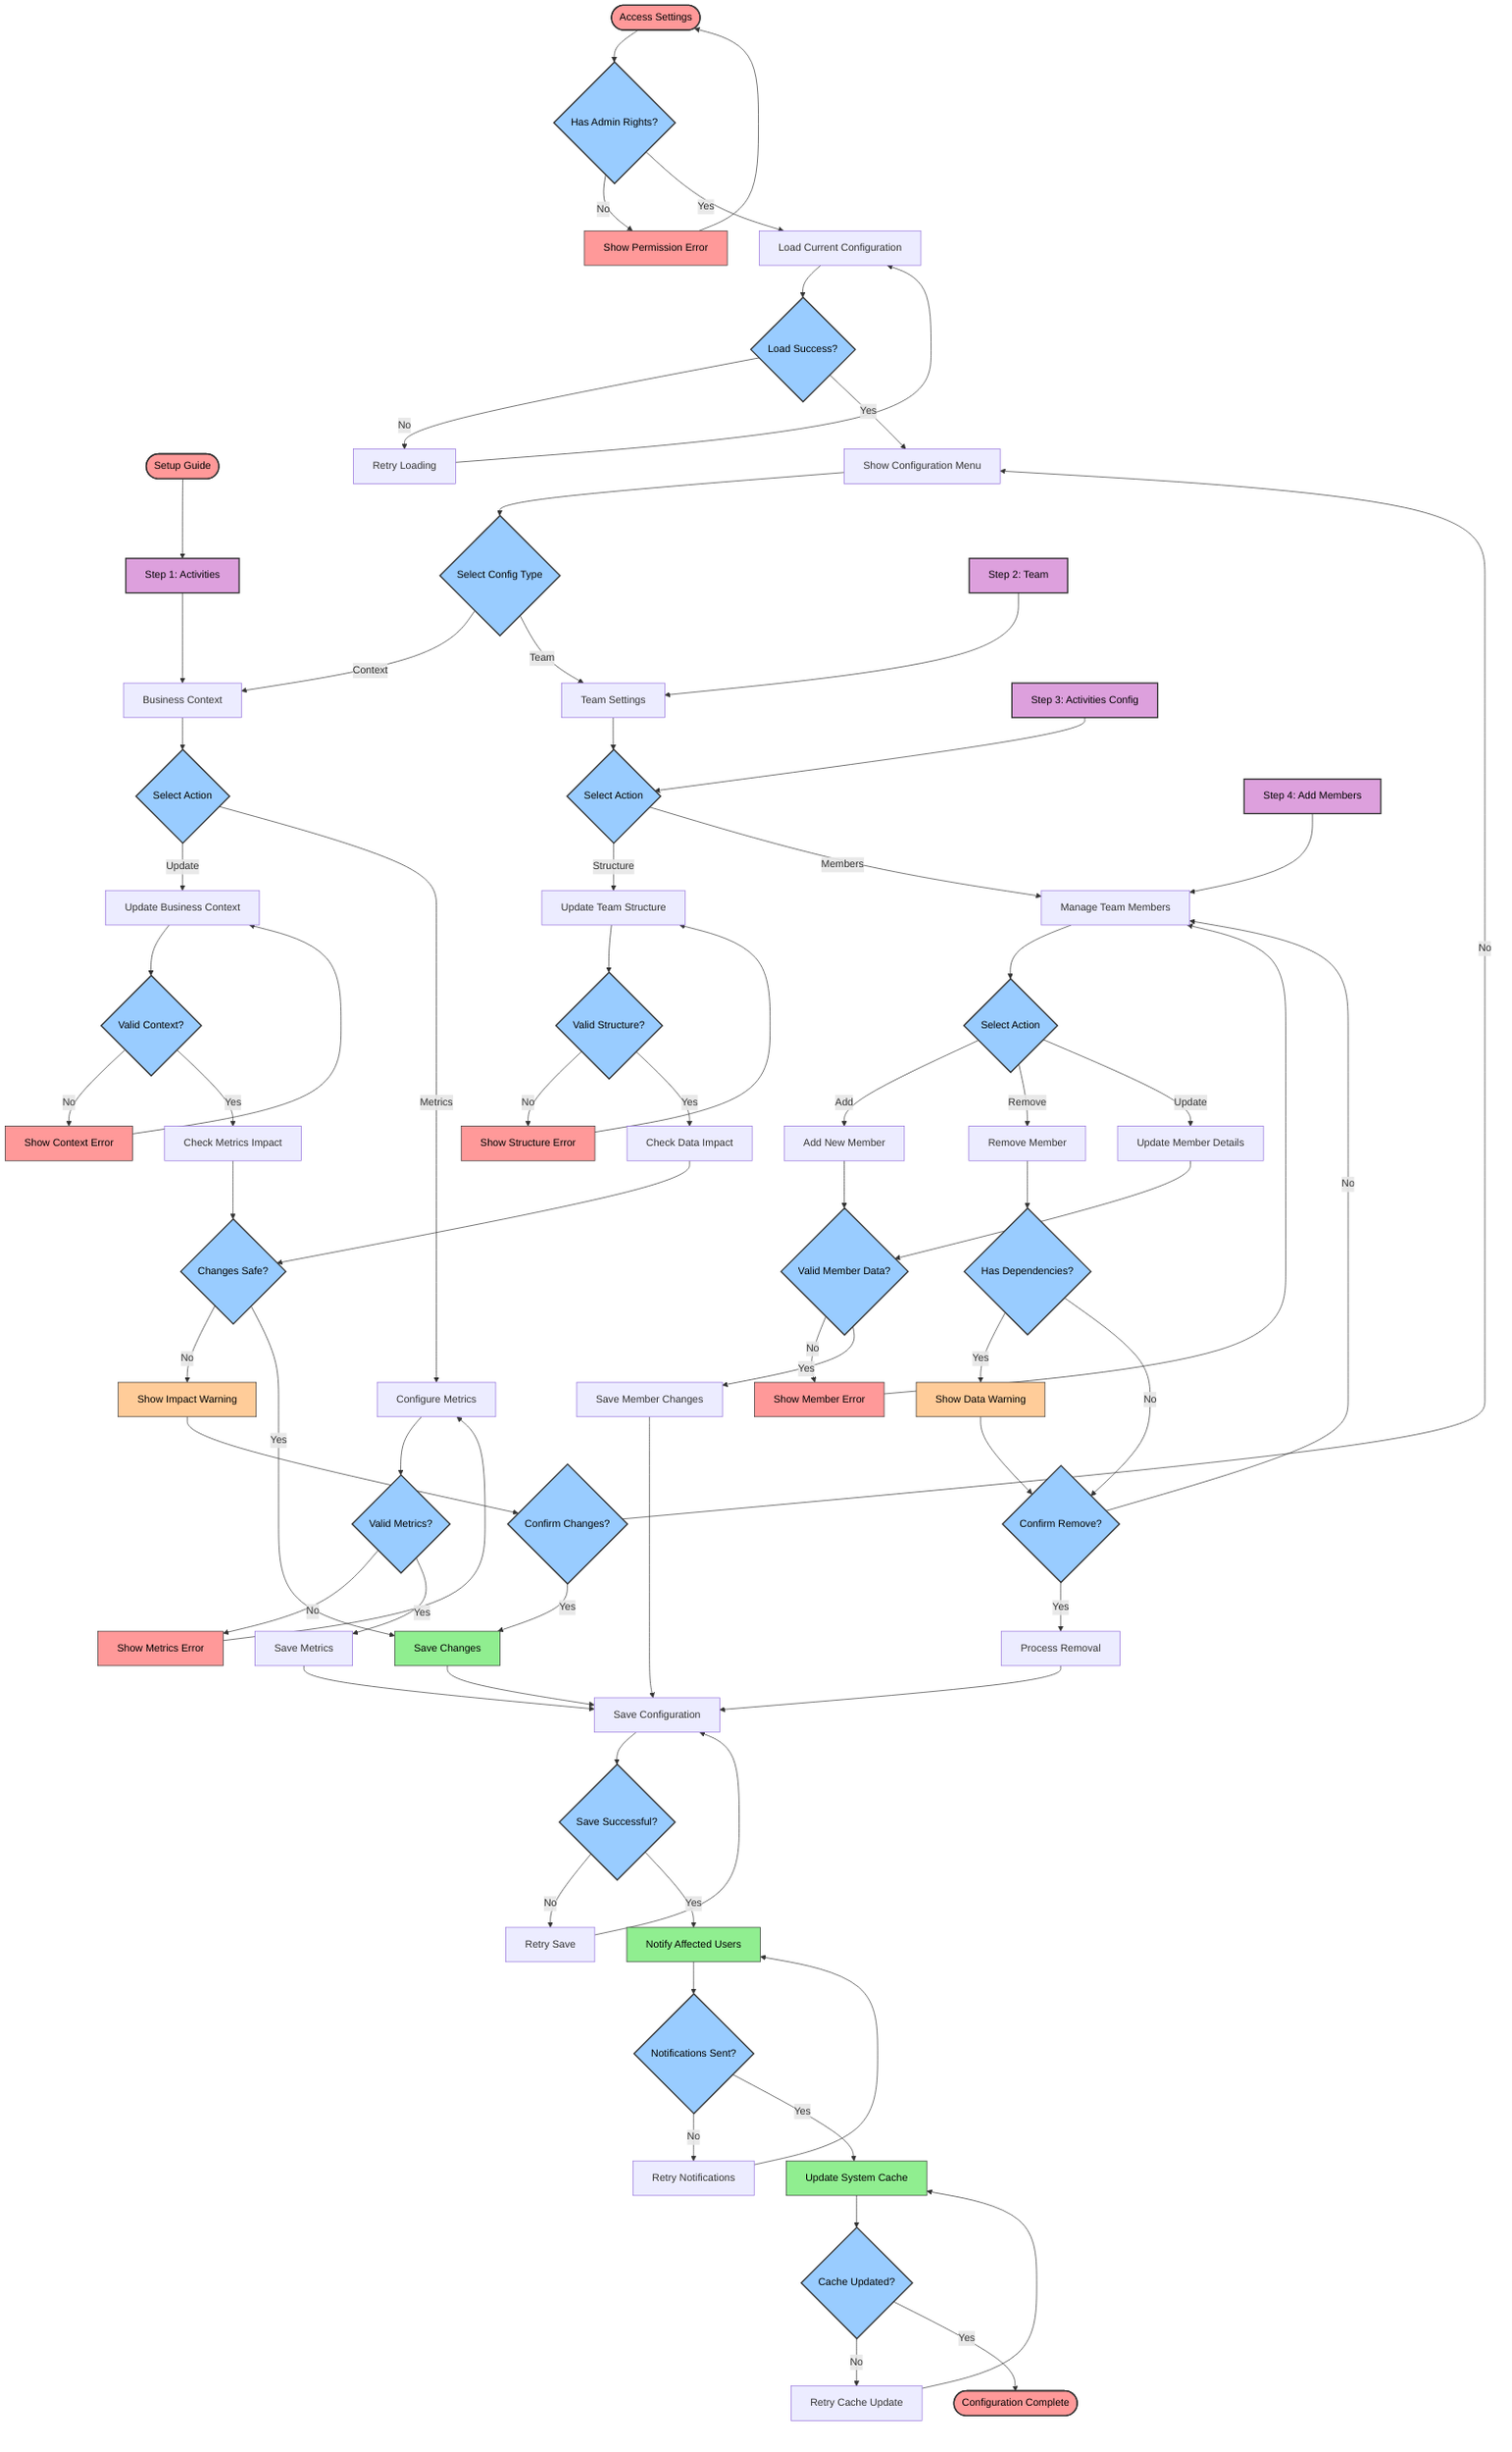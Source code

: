 flowchart TD
    %% Entry Points
    Start([Access Settings]) --> CheckPermissions{Has Admin Rights?}
    SetupGuide([Setup Guide]) --> Step1
    
    %% Access Control
    CheckPermissions -->|No| PermissionError[Show Permission Error]
    PermissionError --> Start
    CheckPermissions -->|Yes| LoadConfig[Load Current Configuration]
    
    %% Load Configuration
    LoadConfig --> ConfigLoad{Load Success?}
    ConfigLoad -->|No| RetryLoad[Retry Loading]
    RetryLoad --> LoadConfig
    ConfigLoad -->|Yes| ConfigMenu[Show Configuration Menu]
    
    %% Main Menu Selection
    ConfigMenu --> ConfigType{Select Config Type}
    
    %% Step 1: Activities Branch
    Step1[Step 1: Activities] --> BusinessContext[Business Context]
    BusinessContext --> ContextOptions{Select Action}
    ConfigType -->|Context| BusinessContext
    
    %% Context Updates
    ContextOptions -->|Update| UpdateContext[Update Business Context]
    UpdateContext --> ValidateContext{Valid Context?}
    ValidateContext -->|No| ContextError[Show Context Error]
    ContextError --> UpdateContext
    ValidateContext -->|Yes| CheckMetrics[Check Metrics Impact]
    
    %% Metrics Configuration
    ContextOptions -->|Metrics| ConfigureMetrics[Configure Metrics]
    ConfigureMetrics --> ValidateMetrics{Valid Metrics?}
    ValidateMetrics -->|No| MetricsError[Show Metrics Error]
    MetricsError --> ConfigureMetrics
    ValidateMetrics -->|Yes| SaveMetrics[Save Metrics]
    
    %% Step 2: Team Creation Branch
    Step2[Step 2: Team] --> TeamSettings[Team Settings]
    TeamSettings --> TeamOptions{Select Action}
    ConfigType -->|Team| TeamSettings
    
    %% Team Structure Updates
    TeamOptions -->|Structure| UpdateStructure[Update Team Structure]
    UpdateStructure --> ValidateStructure{Valid Structure?}
    ValidateStructure -->|No| StructureError[Show Structure Error]
    StructureError --> UpdateStructure
    ValidateStructure -->|Yes| CheckImpact[Check Data Impact]
    
    %% Step 3: Configure Team Activities
    Step3[Step 3: Activities Config] --> TeamOptions
    
    %% Step 4: Member Management
    Step4[Step 4: Add Members] --> ManageMembers[Manage Team Members]
    TeamOptions -->|Members| ManageMembers
    ManageMembers --> MemberAction{Select Action}
    MemberAction -->|Add| AddMember[Add New Member]
    MemberAction -->|Remove| RemoveMember[Remove Member]
    MemberAction -->|Update| UpdateMember[Update Member Details]
    
    %% Member Validation
    AddMember & UpdateMember --> ValidateMember{Valid Member Data?}
    ValidateMember -->|No| MemberError[Show Member Error]
    MemberError --> ManageMembers
    ValidateMember -->|Yes| SaveMember[Save Member Changes]
    
    %% Remove Member Process
    RemoveMember --> CheckDependencies{Has Dependencies?}
    CheckDependencies -->|Yes| ShowWarning[Show Data Warning]
    ShowWarning --> ConfirmRemove{Confirm Remove?}
    CheckDependencies -->|No| ConfirmRemove
    ConfirmRemove -->|Yes| ProcessRemoval[Process Removal]
    ConfirmRemove -->|No| ManageMembers
    
    %% Impact Analysis
    CheckImpact & CheckMetrics --> ImpactAnalysis{Changes Safe?}
    ImpactAnalysis -->|No| ShowImpact[Show Impact Warning]
    ShowImpact --> ConfirmChanges{Confirm Changes?}
    ImpactAnalysis -->|Yes| SaveChanges[Save Changes]
    ConfirmChanges -->|Yes| SaveChanges
    ConfirmChanges -->|No| ConfigMenu
    
    %% Save Process
    SaveChanges & SaveMember & ProcessRemoval & SaveMetrics --> SaveConfig[Save Configuration]
    SaveConfig --> SaveSuccess{Save Successful?}
    SaveSuccess -->|No| RetryConfig[Retry Save]
    RetryConfig --> SaveConfig
    SaveSuccess -->|Yes| NotifyUsers[Notify Affected Users]
    
    %% Notification Process
    NotifyUsers --> NotifySuccess{Notifications Sent?}
    NotifySuccess -->|No| RetryNotify[Retry Notifications]
    RetryNotify --> NotifyUsers
    NotifySuccess -->|Yes| UpdateCache[Update System Cache]
    
    %% Cache Update
    UpdateCache --> CacheSuccess{Cache Updated?}
    CacheSuccess -->|No| RetryCache[Retry Cache Update]
    RetryCache --> UpdateCache
    CacheSuccess -->|Yes| Complete([Configuration Complete])
    
    %% Styling
    classDef start fill:#ff9999,stroke:#333,stroke-width:2px,color:#000000
    classDef process fill:#99ff99,stroke:#333,stroke-width:1px,color:#000000
    classDef decision fill:#99ccff,stroke:#333,stroke-width:2px,color:#000000
    classDef error fill:#ff9999,stroke:#333,stroke-width:1px,color:#000000
    classDef warning fill:#ffcc99,stroke:#333,stroke-width:1px,color:#000000
    classDef success fill:#90EE90,stroke:#333,stroke-width:1px,color:#000000
    classDef setup fill:#DDA0DD,stroke:#333,stroke-width:2px,color:#000000
    
    class Start,Complete,SetupGuide start
    class Step1,Step2,Step3,Step4 setup
    class CheckPermissions,ConfigLoad,ConfigType,TeamOptions,ValidateStructure,MemberAction,ValidateMember,CheckDependencies,ConfirmRemove,ContextOptions,ValidateContext,ValidateMetrics,ImpactAnalysis,ConfirmChanges,SaveSuccess,NotifySuccess,CacheSuccess decision
    class PermissionError,StructureError,MemberError,ContextError,MetricsError error
    class ShowWarning,ShowImpact warning
    class SaveChanges,NotifyUsers,UpdateCache success